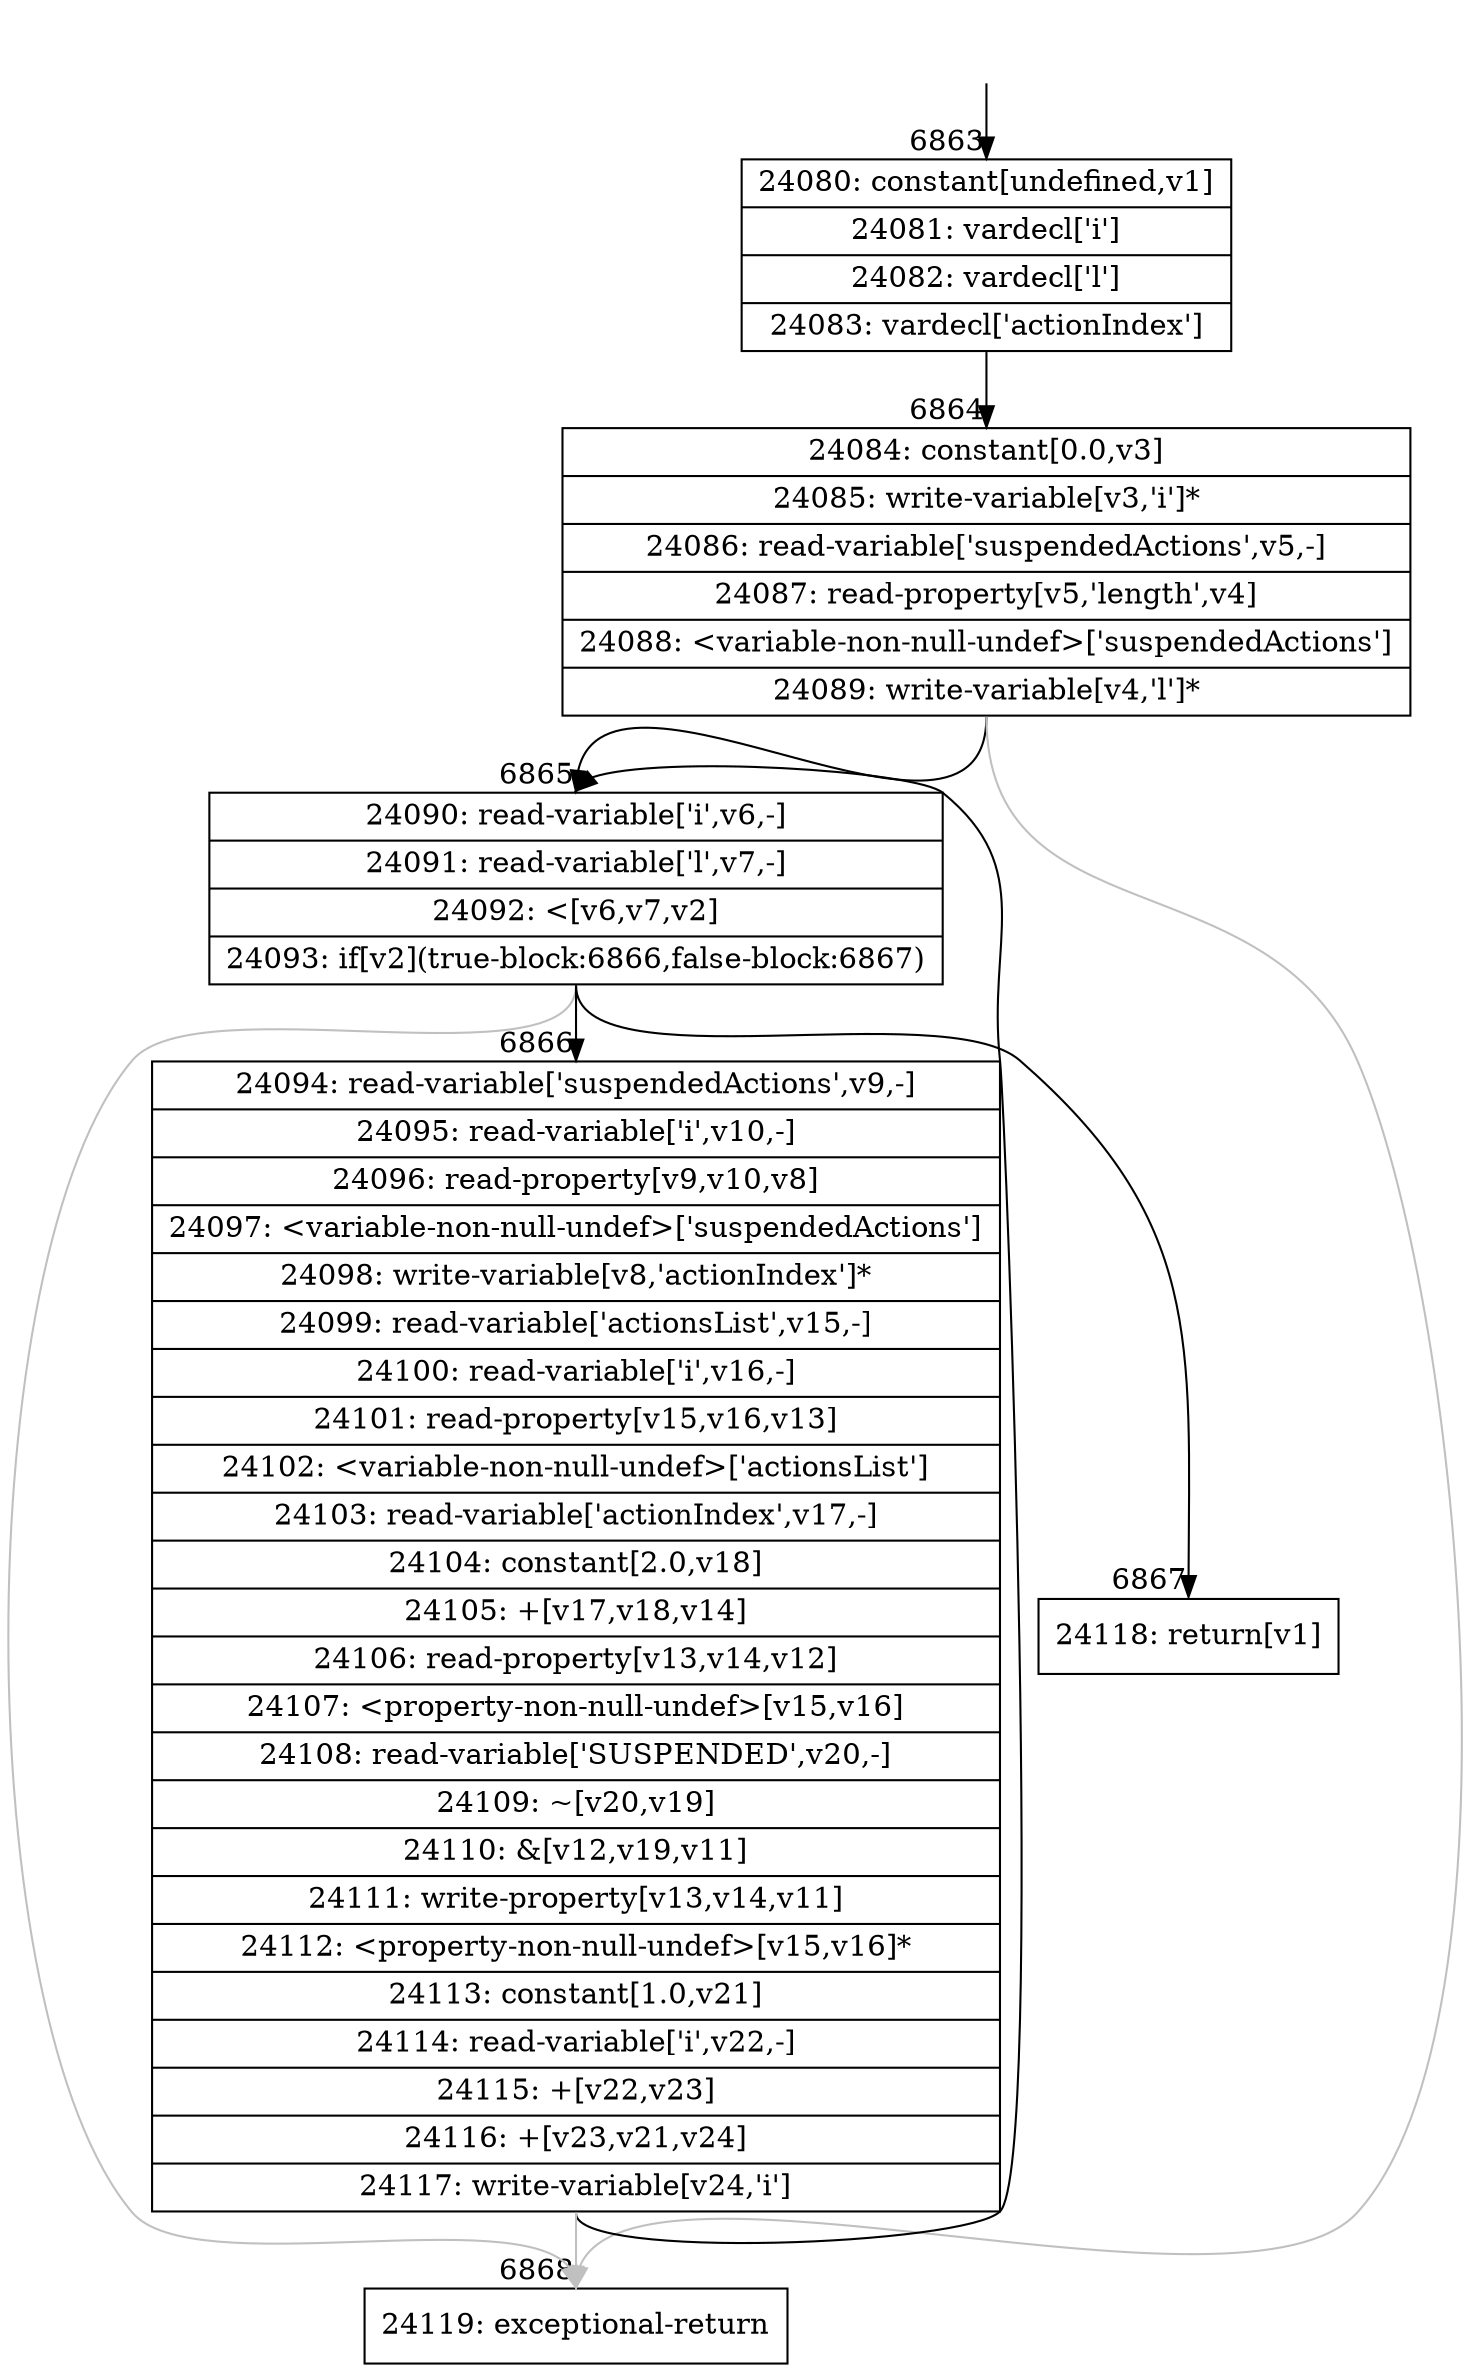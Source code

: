 digraph {
rankdir="TD"
BB_entry568[shape=none,label=""];
BB_entry568 -> BB6863 [tailport=s, headport=n, headlabel="    6863"]
BB6863 [shape=record label="{24080: constant[undefined,v1]|24081: vardecl['i']|24082: vardecl['l']|24083: vardecl['actionIndex']}" ] 
BB6863 -> BB6864 [tailport=s, headport=n, headlabel="      6864"]
BB6864 [shape=record label="{24084: constant[0.0,v3]|24085: write-variable[v3,'i']*|24086: read-variable['suspendedActions',v5,-]|24087: read-property[v5,'length',v4]|24088: \<variable-non-null-undef\>['suspendedActions']|24089: write-variable[v4,'l']*}" ] 
BB6864 -> BB6865 [tailport=s, headport=n, headlabel="      6865"]
BB6864 -> BB6868 [tailport=s, headport=n, color=gray, headlabel="      6868"]
BB6865 [shape=record label="{24090: read-variable['i',v6,-]|24091: read-variable['l',v7,-]|24092: \<[v6,v7,v2]|24093: if[v2](true-block:6866,false-block:6867)}" ] 
BB6865 -> BB6866 [tailport=s, headport=n, headlabel="      6866"]
BB6865 -> BB6867 [tailport=s, headport=n, headlabel="      6867"]
BB6865 -> BB6868 [tailport=s, headport=n, color=gray]
BB6866 [shape=record label="{24094: read-variable['suspendedActions',v9,-]|24095: read-variable['i',v10,-]|24096: read-property[v9,v10,v8]|24097: \<variable-non-null-undef\>['suspendedActions']|24098: write-variable[v8,'actionIndex']*|24099: read-variable['actionsList',v15,-]|24100: read-variable['i',v16,-]|24101: read-property[v15,v16,v13]|24102: \<variable-non-null-undef\>['actionsList']|24103: read-variable['actionIndex',v17,-]|24104: constant[2.0,v18]|24105: +[v17,v18,v14]|24106: read-property[v13,v14,v12]|24107: \<property-non-null-undef\>[v15,v16]|24108: read-variable['SUSPENDED',v20,-]|24109: ~[v20,v19]|24110: &[v12,v19,v11]|24111: write-property[v13,v14,v11]|24112: \<property-non-null-undef\>[v15,v16]*|24113: constant[1.0,v21]|24114: read-variable['i',v22,-]|24115: +[v22,v23]|24116: +[v23,v21,v24]|24117: write-variable[v24,'i']}" ] 
BB6866 -> BB6865 [tailport=s, headport=n]
BB6866 -> BB6868 [tailport=s, headport=n, color=gray]
BB6867 [shape=record label="{24118: return[v1]}" ] 
BB6868 [shape=record label="{24119: exceptional-return}" ] 
//#$~ 12826
}
